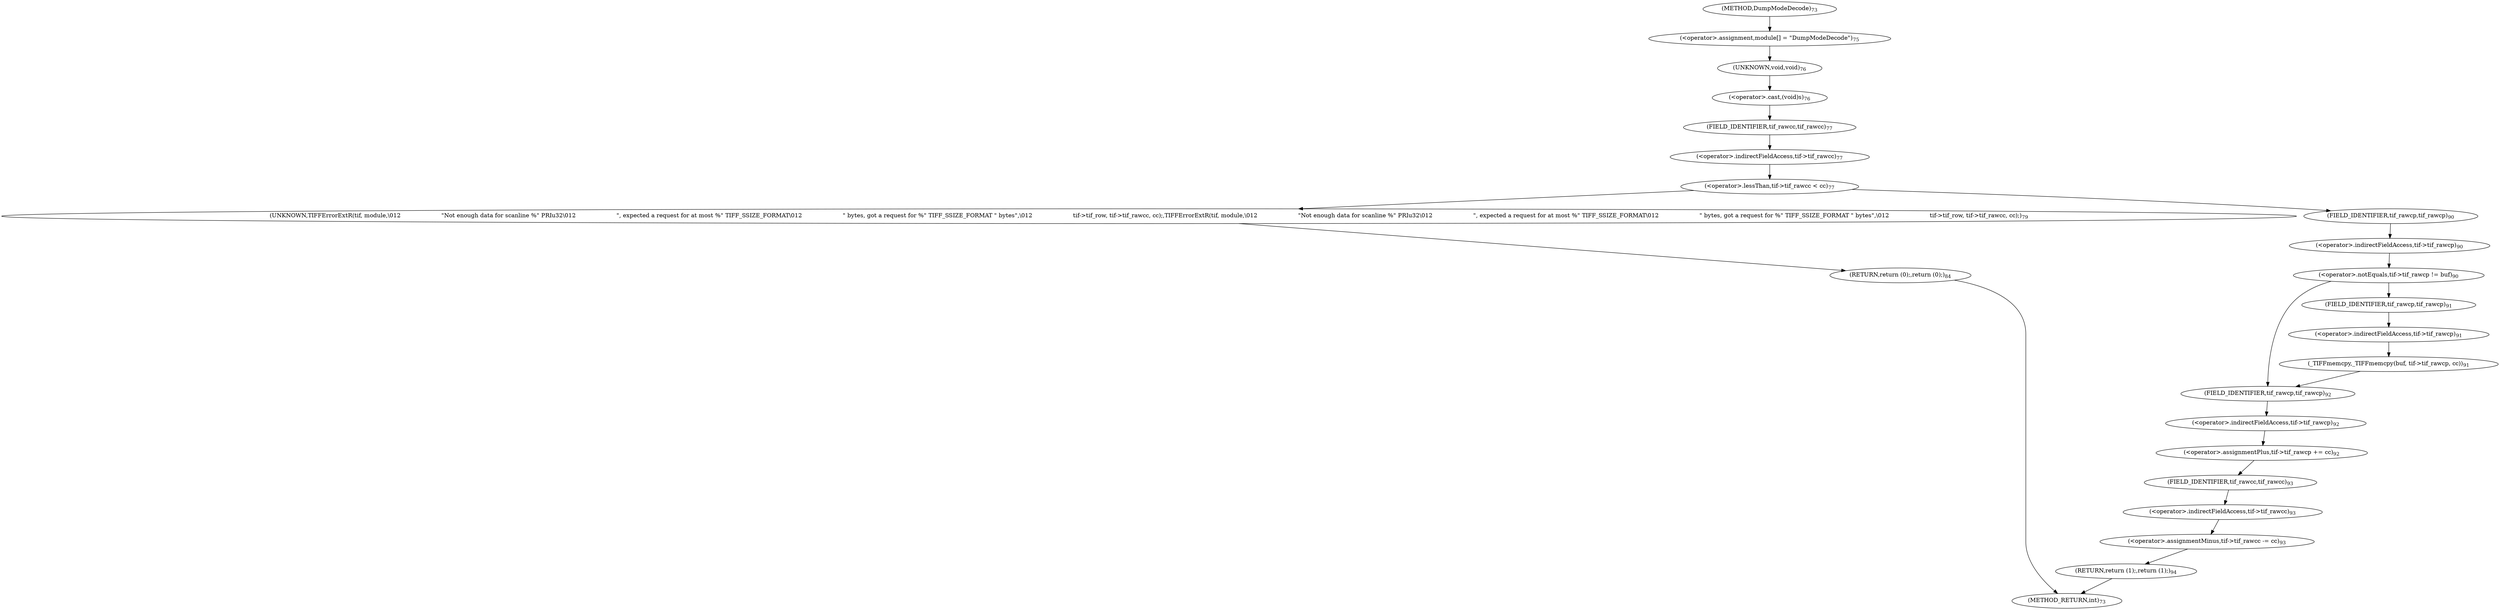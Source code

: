 digraph "DumpModeDecode" {  
"63793" [label = <(&lt;operator&gt;.assignment,module[] = &quot;DumpModeDecode&quot;)<SUB>75</SUB>> ]
"63796" [label = <(&lt;operator&gt;.cast,(void)s)<SUB>76</SUB>> ]
"63822" [label = <(&lt;operator&gt;.assignmentPlus,tif-&gt;tif_rawcp += cc)<SUB>92</SUB>> ]
"63827" [label = <(&lt;operator&gt;.assignmentMinus,tif-&gt;tif_rawcc -= cc)<SUB>93</SUB>> ]
"63832" [label = <(RETURN,return (1);,return (1);)<SUB>94</SUB>> ]
"63797" [label = <(UNKNOWN,void,void)<SUB>76</SUB>> ]
"63800" [label = <(&lt;operator&gt;.lessThan,tif-&gt;tif_rawcc &lt; cc)<SUB>77</SUB>> ]
"63810" [label = <(&lt;operator&gt;.notEquals,tif-&gt;tif_rawcp != buf)<SUB>90</SUB>> ]
"63823" [label = <(&lt;operator&gt;.indirectFieldAccess,tif-&gt;tif_rawcp)<SUB>92</SUB>> ]
"63828" [label = <(&lt;operator&gt;.indirectFieldAccess,tif-&gt;tif_rawcc)<SUB>93</SUB>> ]
"63801" [label = <(&lt;operator&gt;.indirectFieldAccess,tif-&gt;tif_rawcc)<SUB>77</SUB>> ]
"63806" [label = <(UNKNOWN,TIFFErrorExtR(tif, module,\012                      &quot;Not enough data for scanline %&quot; PRIu32\012                      &quot;, expected a request for at most %&quot; TIFF_SSIZE_FORMAT\012                      &quot; bytes, got a request for %&quot; TIFF_SSIZE_FORMAT &quot; bytes&quot;,\012                      tif-&gt;tif_row, tif-&gt;tif_rawcc, cc);,TIFFErrorExtR(tif, module,\012                      &quot;Not enough data for scanline %&quot; PRIu32\012                      &quot;, expected a request for at most %&quot; TIFF_SSIZE_FORMAT\012                      &quot; bytes, got a request for %&quot; TIFF_SSIZE_FORMAT &quot; bytes&quot;,\012                      tif-&gt;tif_row, tif-&gt;tif_rawcc, cc);)<SUB>79</SUB>> ]
"63807" [label = <(RETURN,return (0);,return (0);)<SUB>84</SUB>> ]
"63811" [label = <(&lt;operator&gt;.indirectFieldAccess,tif-&gt;tif_rawcp)<SUB>90</SUB>> ]
"63816" [label = <(_TIFFmemcpy,_TIFFmemcpy(buf, tif-&gt;tif_rawcp, cc))<SUB>91</SUB>> ]
"63825" [label = <(FIELD_IDENTIFIER,tif_rawcp,tif_rawcp)<SUB>92</SUB>> ]
"63830" [label = <(FIELD_IDENTIFIER,tif_rawcc,tif_rawcc)<SUB>93</SUB>> ]
"63803" [label = <(FIELD_IDENTIFIER,tif_rawcc,tif_rawcc)<SUB>77</SUB>> ]
"63813" [label = <(FIELD_IDENTIFIER,tif_rawcp,tif_rawcp)<SUB>90</SUB>> ]
"63818" [label = <(&lt;operator&gt;.indirectFieldAccess,tif-&gt;tif_rawcp)<SUB>91</SUB>> ]
"63820" [label = <(FIELD_IDENTIFIER,tif_rawcp,tif_rawcp)<SUB>91</SUB>> ]
"63786" [label = <(METHOD,DumpModeDecode)<SUB>73</SUB>> ]
"63834" [label = <(METHOD_RETURN,int)<SUB>73</SUB>> ]
  "63793" -> "63797" 
  "63796" -> "63803" 
  "63822" -> "63830" 
  "63827" -> "63832" 
  "63832" -> "63834" 
  "63797" -> "63796" 
  "63800" -> "63806" 
  "63800" -> "63813" 
  "63810" -> "63820" 
  "63810" -> "63825" 
  "63823" -> "63822" 
  "63828" -> "63827" 
  "63801" -> "63800" 
  "63806" -> "63807" 
  "63807" -> "63834" 
  "63811" -> "63810" 
  "63816" -> "63825" 
  "63825" -> "63823" 
  "63830" -> "63828" 
  "63803" -> "63801" 
  "63813" -> "63811" 
  "63818" -> "63816" 
  "63820" -> "63818" 
  "63786" -> "63793" 
}
